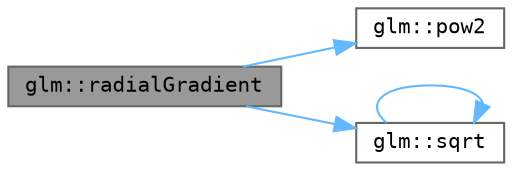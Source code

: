 digraph "glm::radialGradient"
{
 // LATEX_PDF_SIZE
  bgcolor="transparent";
  edge [fontname=Terminal,fontsize=10,labelfontname=Helvetica,labelfontsize=10];
  node [fontname=Terminal,fontsize=10,shape=box,height=0.2,width=0.4];
  rankdir="LR";
  Node1 [label="glm::radialGradient",height=0.2,width=0.4,color="gray40", fillcolor="grey60", style="filled", fontcolor="black",tooltip=" "];
  Node1 -> Node2 [color="steelblue1",style="solid"];
  Node2 [label="glm::pow2",height=0.2,width=0.4,color="grey40", fillcolor="white", style="filled",URL="$group__gtx__optimum__pow.html#ga7288d7bb23f192bd64a60ba2a61a1c9f",tooltip=" "];
  Node1 -> Node3 [color="steelblue1",style="solid"];
  Node3 [label="glm::sqrt",height=0.2,width=0.4,color="grey40", fillcolor="white", style="filled",URL="$group__core__func__exponential.html#ga1f904e09827e939a56e4158f45ca8ede",tooltip=" "];
  Node3 -> Node3 [color="steelblue1",style="solid"];
}
